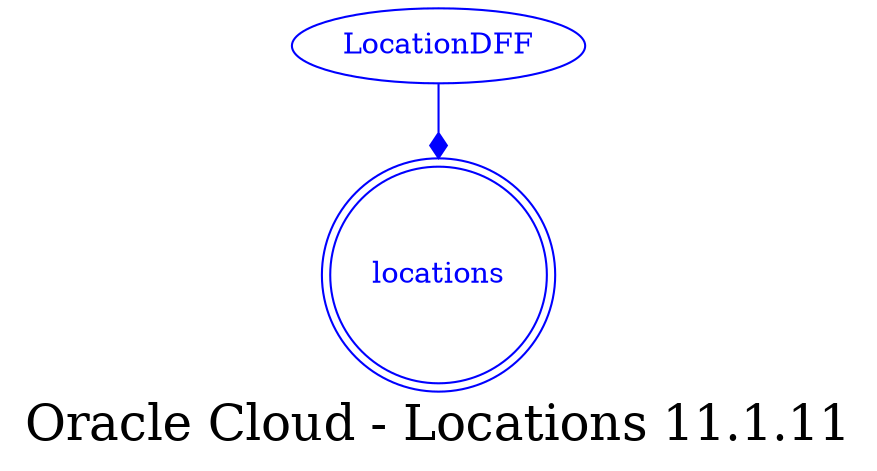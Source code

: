 digraph LexiconGraph {
graph[label="Oracle Cloud - Locations 11.1.11", fontsize=24]
splines=true
"locations" [color=blue, fontcolor=blue, shape=doublecircle]
"LocationDFF" -> "locations" [color=blue, fontcolor=blue, arrowhead=diamond, arrowtail=none]
"LocationDFF" [color=blue, fontcolor=blue, shape=ellipse]
}
